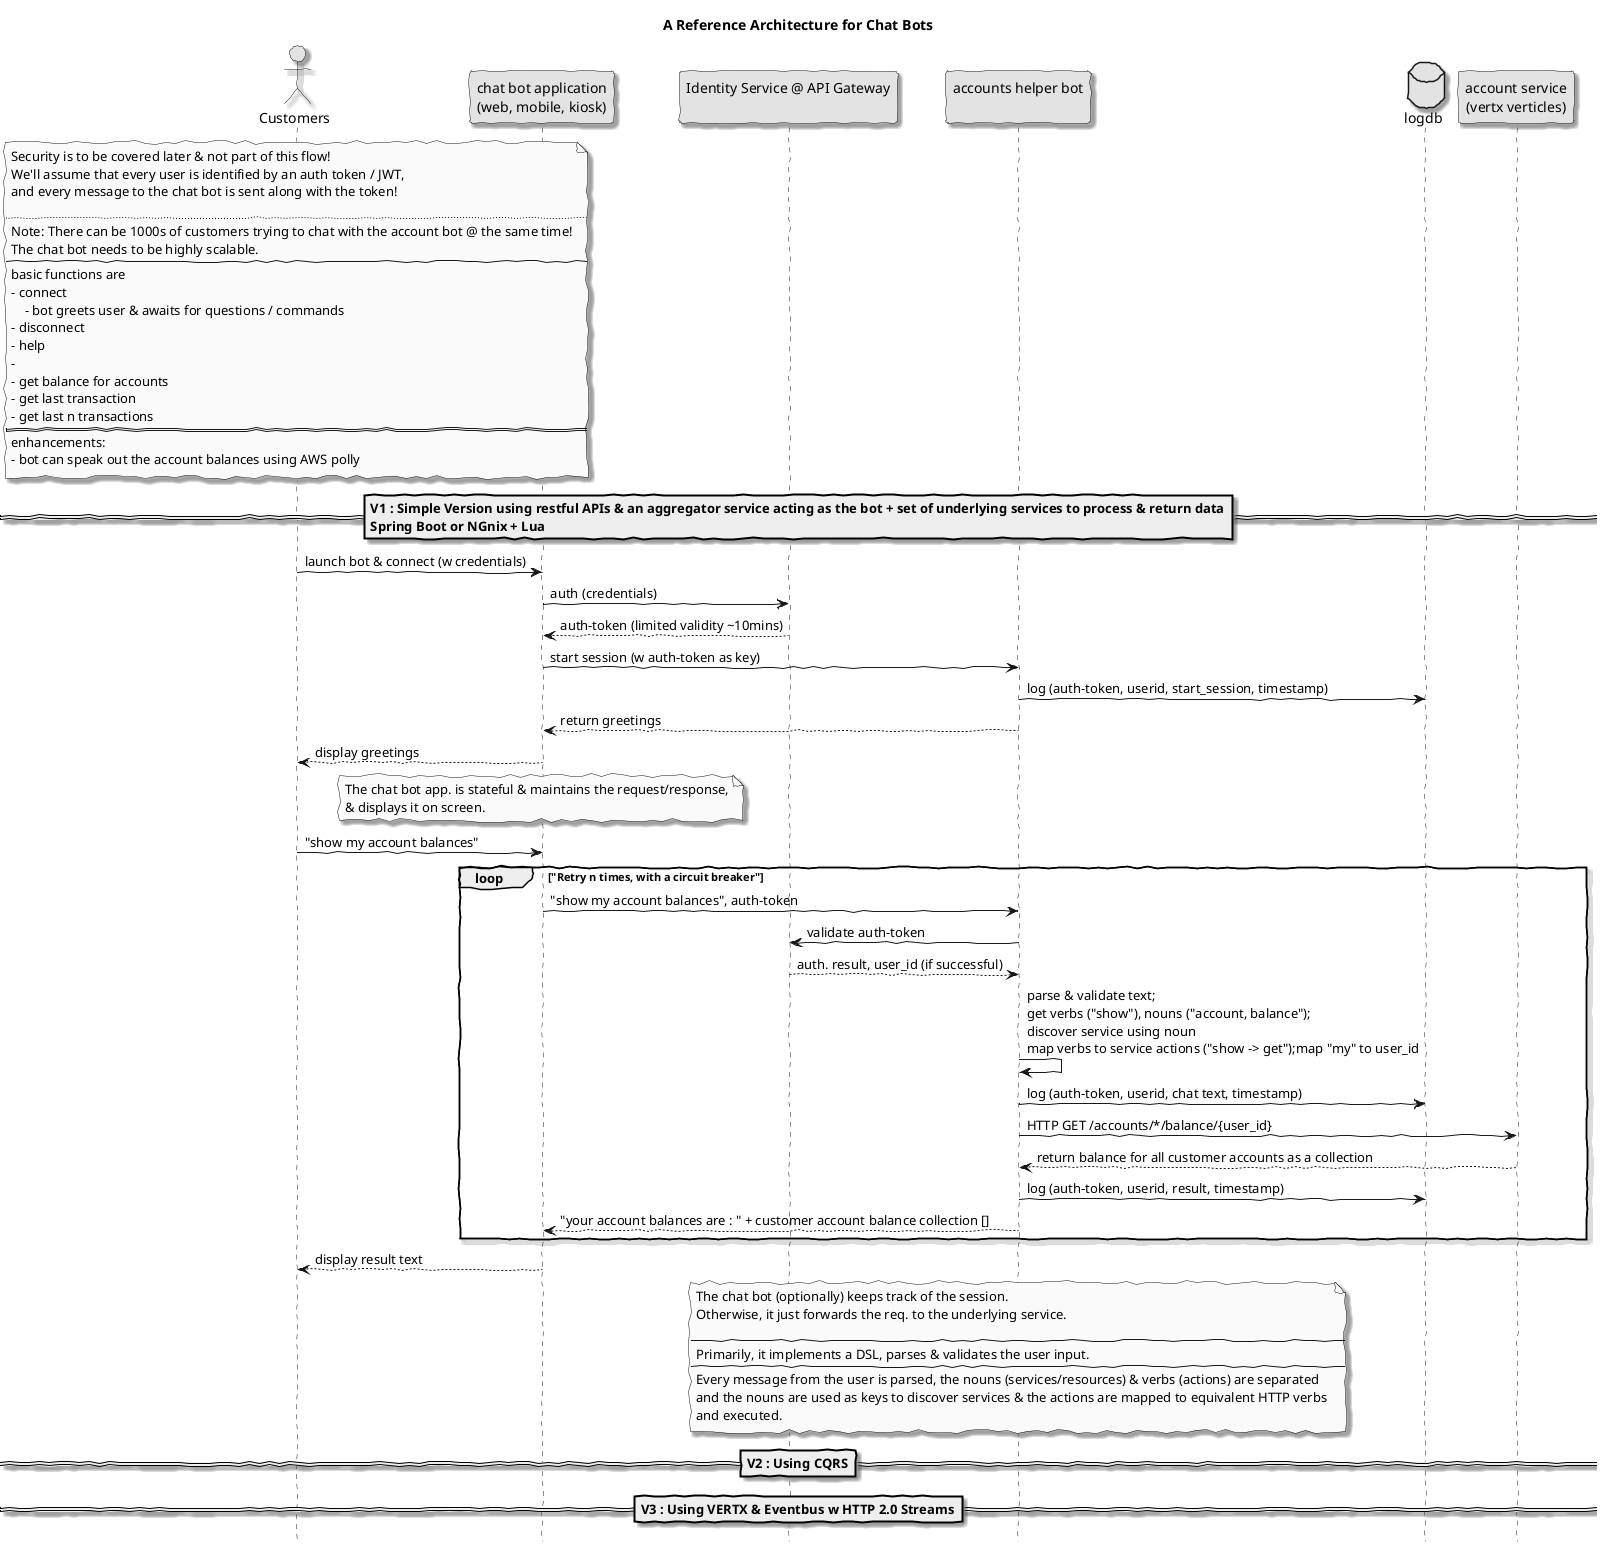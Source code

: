 @startuml

' reference links
' http://plantuml.com/ditaa
' https://github.com/gboersma/uml-java-doclet
' 
skinparam {
    handwritten true
    backgroundColor transparent
    monochrome true
    shadowing true
}

hide footbox

Title A Reference Architecture for Chat Bots

actor "Customers" as cust

participant "chat bot application\n(web, mobile, kiosk)" as app_chat_bot
participant "Identity Service @ API Gateway\n" as svc_idty
participant "accounts helper bot\n" as acct_bot
database "logdb" as db_log
participant "account service\n(vertx verticles)" as svc_acct

note over cust
    Security is to be covered later & not part of this flow!
    We'll assume that every user is identified by an auth token / JWT,
    and every message to the chat bot is sent along with the token!

    ....
    Note: There can be 1000s of customers trying to chat with the account bot @ the same time!
    The chat bot needs to be highly scalable.
    ---
    basic functions are
    - connect
        - bot greets user & awaits for questions / commands
    - disconnect
    - help
    - 
    - get balance for accounts
    - get last transaction
    - get last n transactions
    ===
    enhancements:
    - bot can speak out the account balances using AWS polly
end note

==V1 : Simple Version using restful APIs & an aggregator service acting as the bot + set of underlying services to process & return data\nSpring Boot or NGnix + Lua==
cust -> app_chat_bot : launch bot & connect (w credentials)
app_chat_bot -> svc_idty : auth (credentials)
svc_idty --> app_chat_bot : auth-token (limited validity ~10mins)
app_chat_bot -> acct_bot : start session (w auth-token as key)
acct_bot -> db_log : log (auth-token, userid, start_session, timestamp)
acct_bot --> app_chat_bot : return greetings
app_chat_bot --> cust : display greetings

note over app_chat_bot
    The chat bot app. is stateful & maintains the request/response,
    & displays it on screen.
end note
cust -> app_chat_bot : "show my account balances"
loop "Retry n times, with a circuit breaker"
    app_chat_bot -> acct_bot : "show my account balances", auth-token
    acct_bot -> svc_idty : validate auth-token
    svc_idty --> acct_bot : auth. result, user_id (if successful)
    acct_bot -> acct_bot : parse & validate text;\nget verbs ("show"), nouns ("account, balance");\ndiscover service using noun\nmap verbs to service actions ("show -> get");map "my" to user_id
    acct_bot -> db_log : log (auth-token, userid, chat text, timestamp)
    acct_bot -> svc_acct : HTTP GET /accounts/*/balance/{user_id}
    svc_acct --> acct_bot : return balance for all customer accounts as a collection
    acct_bot -> db_log : log (auth-token, userid, result, timestamp)
    acct_bot --> app_chat_bot : "your account balances are : " + customer account balance collection []
end
app_chat_bot --> cust : display result text

note over acct_bot
    The chat bot (optionally) keeps track of the session.
    Otherwise, it just forwards the req. to the underlying service.

    ----
    Primarily, it implements a DSL, parses & validates the user input.
    ----
    Every message from the user is parsed, the nouns (services/resources) & verbs (actions) are separated 
    and the nouns are used as keys to discover services & the actions are mapped to equivalent HTTP verbs 
    and executed.
end note

==V2 : Using CQRS==

==V3 : Using VERTX & Eventbus w HTTP 2.0 Streams==

@enduml